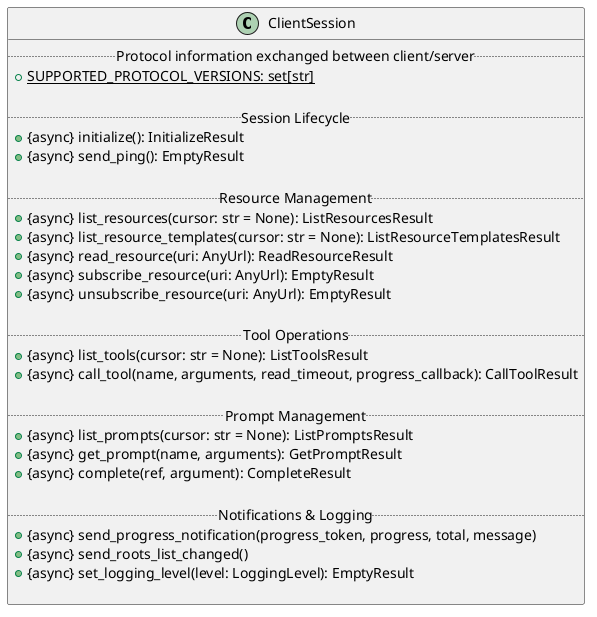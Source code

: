@startuml
' skinparam monochrome true
' skinparam shadowing false
' skinparam class {
'     BackgroundColor #F5F5F5
'     BorderColor #333
'     FontColor #333
'     ArrowColor #333
' }

class ClientSession {
    .. Protocol information exchanged between client/server ..
    + {static} SUPPORTED_PROTOCOL_VERSIONS: set[str]

    .. Session Lifecycle ..
    + {async} initialize(): InitializeResult
    + {async} send_ping(): EmptyResult

    .. Resource Management ..
    + {async} list_resources(cursor: str = None): ListResourcesResult
    + {async} list_resource_templates(cursor: str = None): ListResourceTemplatesResult
    + {async} read_resource(uri: AnyUrl): ReadResourceResult
    + {async} subscribe_resource(uri: AnyUrl): EmptyResult
    + {async} unsubscribe_resource(uri: AnyUrl): EmptyResult

    .. Tool Operations ..
    + {async} list_tools(cursor: str = None): ListToolsResult
    + {async} call_tool(name, arguments, read_timeout, progress_callback): CallToolResult

    .. Prompt Management ..
    + {async} list_prompts(cursor: str = None): ListPromptsResult
    + {async} get_prompt(name, arguments): GetPromptResult
    + {async} complete(ref, argument): CompleteResult

    .. Notifications & Logging ..
    + {async} send_progress_notification(progress_token, progress, total, message)
    + {async} send_roots_list_changed()
    + {async} set_logging_level(level: LoggingLevel): EmptyResult

    ' .. Internal Handlers ..
    ' - {async} _received_request(responder)
}


@enduml